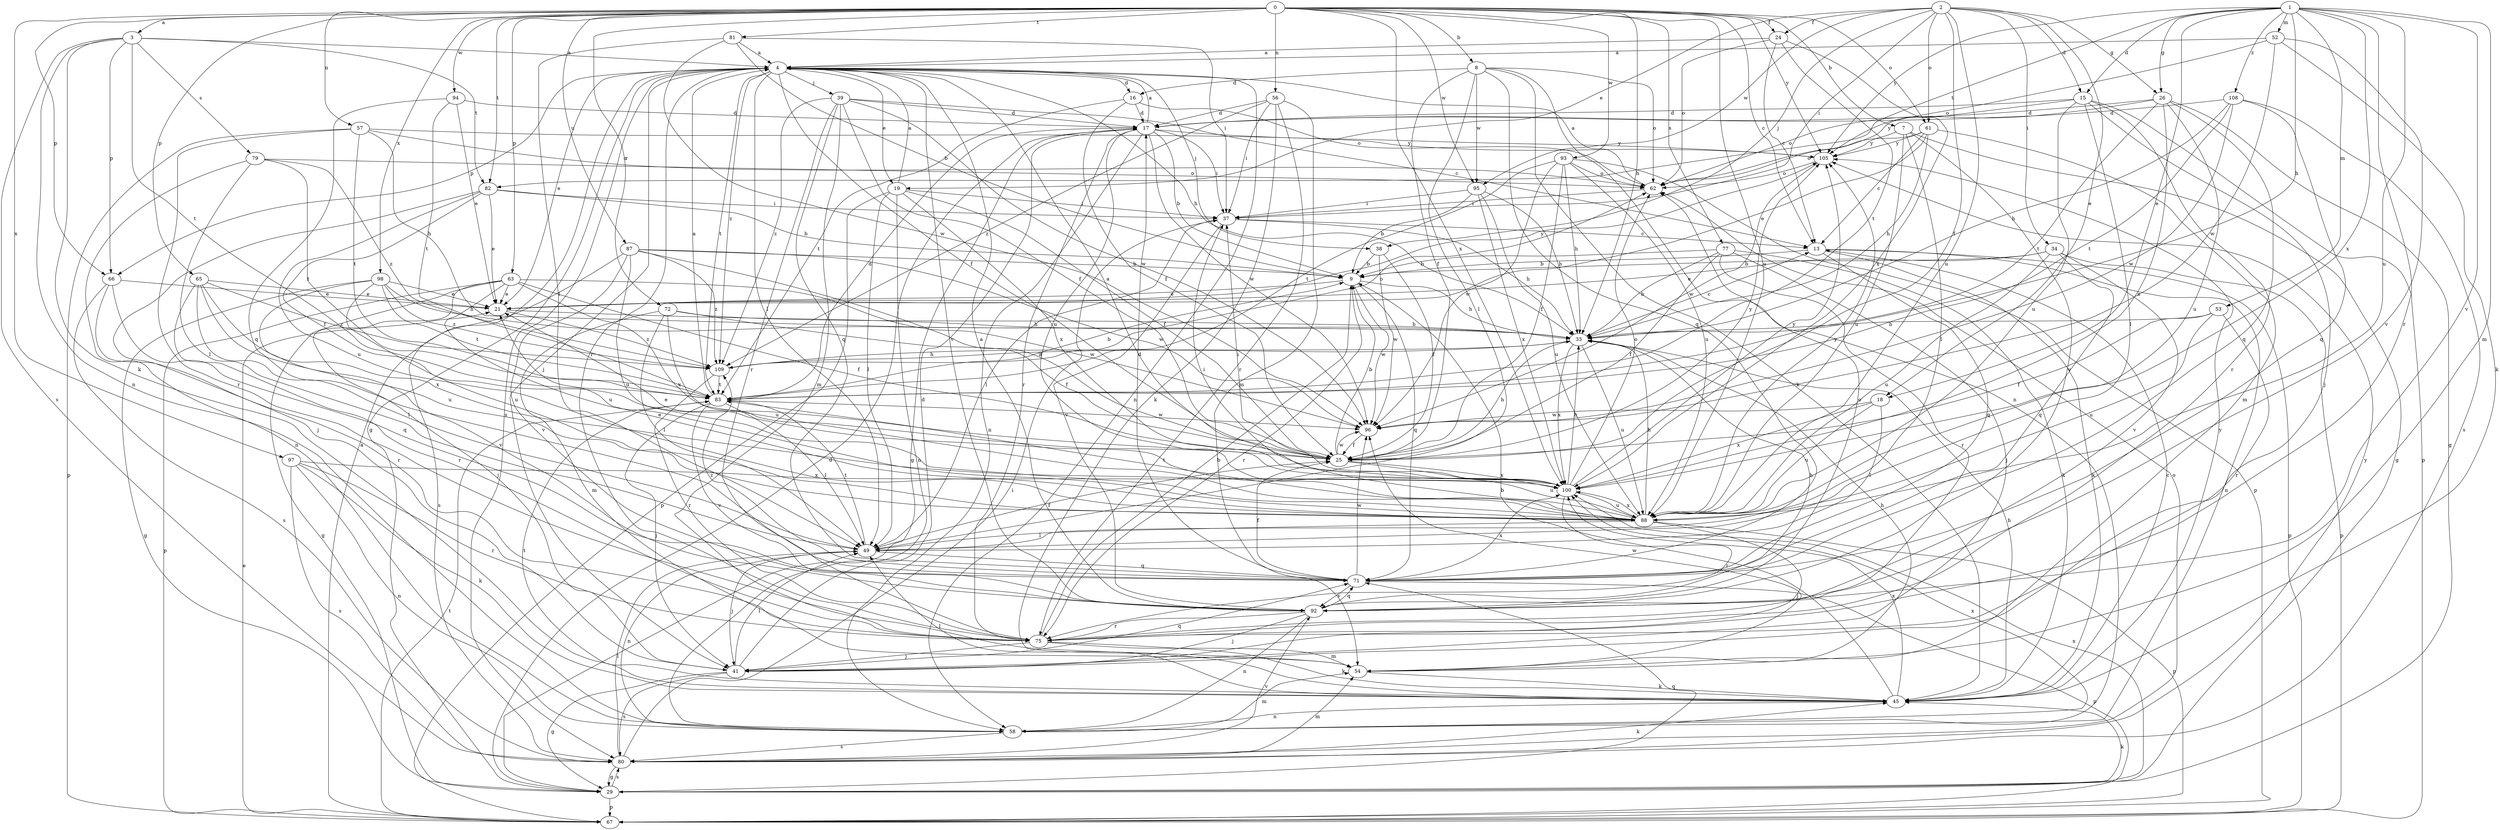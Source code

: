 strict digraph  {
0;
1;
2;
3;
4;
7;
8;
9;
13;
15;
16;
17;
18;
19;
21;
24;
25;
26;
29;
33;
34;
37;
38;
39;
41;
45;
49;
52;
53;
54;
56;
57;
58;
61;
62;
63;
65;
66;
67;
71;
72;
75;
77;
79;
80;
81;
82;
83;
87;
88;
92;
93;
94;
95;
96;
97;
98;
100;
105;
108;
109;
0 -> 3  [label=a];
0 -> 7  [label=b];
0 -> 8  [label=b];
0 -> 13  [label=c];
0 -> 24  [label=f];
0 -> 33  [label=h];
0 -> 56  [label=n];
0 -> 57  [label=n];
0 -> 61  [label=o];
0 -> 63  [label=p];
0 -> 65  [label=p];
0 -> 66  [label=p];
0 -> 72  [label=r];
0 -> 77  [label=s];
0 -> 81  [label=t];
0 -> 82  [label=t];
0 -> 87  [label=u];
0 -> 88  [label=u];
0 -> 93  [label=w];
0 -> 94  [label=w];
0 -> 95  [label=w];
0 -> 97  [label=x];
0 -> 98  [label=x];
0 -> 100  [label=x];
0 -> 105  [label=y];
1 -> 15  [label=d];
1 -> 18  [label=e];
1 -> 26  [label=g];
1 -> 33  [label=h];
1 -> 52  [label=m];
1 -> 53  [label=m];
1 -> 54  [label=m];
1 -> 75  [label=r];
1 -> 82  [label=t];
1 -> 88  [label=u];
1 -> 92  [label=v];
1 -> 100  [label=x];
1 -> 105  [label=y];
1 -> 108  [label=z];
2 -> 15  [label=d];
2 -> 18  [label=e];
2 -> 19  [label=e];
2 -> 24  [label=f];
2 -> 25  [label=f];
2 -> 26  [label=g];
2 -> 34  [label=i];
2 -> 37  [label=i];
2 -> 38  [label=j];
2 -> 61  [label=o];
2 -> 88  [label=u];
2 -> 95  [label=w];
3 -> 4  [label=a];
3 -> 45  [label=k];
3 -> 58  [label=n];
3 -> 66  [label=p];
3 -> 79  [label=s];
3 -> 80  [label=s];
3 -> 82  [label=t];
3 -> 83  [label=t];
4 -> 16  [label=d];
4 -> 19  [label=e];
4 -> 21  [label=e];
4 -> 25  [label=f];
4 -> 29  [label=g];
4 -> 33  [label=h];
4 -> 38  [label=j];
4 -> 39  [label=j];
4 -> 41  [label=j];
4 -> 49  [label=l];
4 -> 58  [label=n];
4 -> 66  [label=p];
4 -> 75  [label=r];
4 -> 80  [label=s];
4 -> 83  [label=t];
4 -> 92  [label=v];
4 -> 109  [label=z];
7 -> 29  [label=g];
7 -> 49  [label=l];
7 -> 88  [label=u];
7 -> 92  [label=v];
7 -> 105  [label=y];
8 -> 16  [label=d];
8 -> 25  [label=f];
8 -> 45  [label=k];
8 -> 49  [label=l];
8 -> 58  [label=n];
8 -> 62  [label=o];
8 -> 71  [label=q];
8 -> 95  [label=w];
9 -> 21  [label=e];
9 -> 33  [label=h];
9 -> 71  [label=q];
9 -> 75  [label=r];
9 -> 96  [label=w];
13 -> 9  [label=b];
13 -> 45  [label=k];
13 -> 58  [label=n];
13 -> 67  [label=p];
13 -> 71  [label=q];
15 -> 17  [label=d];
15 -> 41  [label=j];
15 -> 49  [label=l];
15 -> 67  [label=p];
15 -> 75  [label=r];
15 -> 88  [label=u];
15 -> 105  [label=y];
16 -> 17  [label=d];
16 -> 25  [label=f];
16 -> 62  [label=o];
16 -> 83  [label=t];
17 -> 4  [label=a];
17 -> 9  [label=b];
17 -> 29  [label=g];
17 -> 37  [label=i];
17 -> 58  [label=n];
17 -> 75  [label=r];
17 -> 88  [label=u];
17 -> 96  [label=w];
17 -> 105  [label=y];
18 -> 49  [label=l];
18 -> 88  [label=u];
18 -> 96  [label=w];
18 -> 100  [label=x];
19 -> 4  [label=a];
19 -> 25  [label=f];
19 -> 37  [label=i];
19 -> 49  [label=l];
19 -> 58  [label=n];
19 -> 67  [label=p];
19 -> 100  [label=x];
21 -> 33  [label=h];
21 -> 105  [label=y];
21 -> 109  [label=z];
24 -> 4  [label=a];
24 -> 13  [label=c];
24 -> 62  [label=o];
24 -> 83  [label=t];
24 -> 100  [label=x];
25 -> 9  [label=b];
25 -> 33  [label=h];
25 -> 88  [label=u];
25 -> 96  [label=w];
25 -> 100  [label=x];
25 -> 105  [label=y];
26 -> 17  [label=d];
26 -> 29  [label=g];
26 -> 62  [label=o];
26 -> 71  [label=q];
26 -> 83  [label=t];
26 -> 88  [label=u];
26 -> 100  [label=x];
29 -> 17  [label=d];
29 -> 45  [label=k];
29 -> 67  [label=p];
29 -> 71  [label=q];
29 -> 80  [label=s];
29 -> 100  [label=x];
33 -> 13  [label=c];
33 -> 88  [label=u];
33 -> 100  [label=x];
33 -> 109  [label=z];
34 -> 9  [label=b];
34 -> 21  [label=e];
34 -> 67  [label=p];
34 -> 71  [label=q];
34 -> 88  [label=u];
34 -> 92  [label=v];
37 -> 13  [label=c];
37 -> 33  [label=h];
37 -> 49  [label=l];
37 -> 92  [label=v];
38 -> 9  [label=b];
38 -> 25  [label=f];
38 -> 96  [label=w];
39 -> 13  [label=c];
39 -> 17  [label=d];
39 -> 25  [label=f];
39 -> 54  [label=m];
39 -> 71  [label=q];
39 -> 75  [label=r];
39 -> 96  [label=w];
39 -> 109  [label=z];
41 -> 17  [label=d];
41 -> 29  [label=g];
41 -> 49  [label=l];
41 -> 71  [label=q];
41 -> 80  [label=s];
45 -> 9  [label=b];
45 -> 13  [label=c];
45 -> 33  [label=h];
45 -> 49  [label=l];
45 -> 58  [label=n];
45 -> 83  [label=t];
45 -> 100  [label=x];
45 -> 105  [label=y];
49 -> 25  [label=f];
49 -> 41  [label=j];
49 -> 58  [label=n];
49 -> 71  [label=q];
49 -> 83  [label=t];
52 -> 4  [label=a];
52 -> 45  [label=k];
52 -> 62  [label=o];
52 -> 92  [label=v];
52 -> 96  [label=w];
53 -> 25  [label=f];
53 -> 33  [label=h];
53 -> 75  [label=r];
53 -> 88  [label=u];
54 -> 33  [label=h];
54 -> 45  [label=k];
54 -> 96  [label=w];
56 -> 17  [label=d];
56 -> 37  [label=i];
56 -> 45  [label=k];
56 -> 54  [label=m];
56 -> 75  [label=r];
56 -> 109  [label=z];
57 -> 33  [label=h];
57 -> 62  [label=o];
57 -> 67  [label=p];
57 -> 75  [label=r];
57 -> 83  [label=t];
57 -> 105  [label=y];
58 -> 54  [label=m];
58 -> 80  [label=s];
58 -> 100  [label=x];
61 -> 13  [label=c];
61 -> 21  [label=e];
61 -> 33  [label=h];
61 -> 54  [label=m];
61 -> 62  [label=o];
61 -> 105  [label=y];
62 -> 4  [label=a];
62 -> 37  [label=i];
63 -> 21  [label=e];
63 -> 25  [label=f];
63 -> 29  [label=g];
63 -> 41  [label=j];
63 -> 67  [label=p];
63 -> 88  [label=u];
63 -> 96  [label=w];
63 -> 100  [label=x];
65 -> 21  [label=e];
65 -> 49  [label=l];
65 -> 75  [label=r];
65 -> 88  [label=u];
65 -> 100  [label=x];
65 -> 109  [label=z];
66 -> 21  [label=e];
66 -> 71  [label=q];
66 -> 75  [label=r];
66 -> 80  [label=s];
67 -> 4  [label=a];
67 -> 21  [label=e];
67 -> 83  [label=t];
71 -> 17  [label=d];
71 -> 25  [label=f];
71 -> 67  [label=p];
71 -> 92  [label=v];
71 -> 96  [label=w];
71 -> 100  [label=x];
71 -> 109  [label=z];
72 -> 25  [label=f];
72 -> 33  [label=h];
72 -> 49  [label=l];
72 -> 54  [label=m];
72 -> 88  [label=u];
75 -> 9  [label=b];
75 -> 41  [label=j];
75 -> 45  [label=k];
75 -> 54  [label=m];
77 -> 9  [label=b];
77 -> 25  [label=f];
77 -> 33  [label=h];
77 -> 41  [label=j];
77 -> 45  [label=k];
77 -> 75  [label=r];
79 -> 49  [label=l];
79 -> 58  [label=n];
79 -> 62  [label=o];
79 -> 83  [label=t];
79 -> 109  [label=z];
80 -> 29  [label=g];
80 -> 37  [label=i];
80 -> 45  [label=k];
80 -> 49  [label=l];
80 -> 54  [label=m];
80 -> 62  [label=o];
80 -> 92  [label=v];
80 -> 105  [label=y];
81 -> 4  [label=a];
81 -> 9  [label=b];
81 -> 37  [label=i];
81 -> 49  [label=l];
81 -> 96  [label=w];
82 -> 9  [label=b];
82 -> 21  [label=e];
82 -> 25  [label=f];
82 -> 37  [label=i];
82 -> 41  [label=j];
82 -> 88  [label=u];
83 -> 4  [label=a];
83 -> 9  [label=b];
83 -> 17  [label=d];
83 -> 41  [label=j];
83 -> 49  [label=l];
83 -> 92  [label=v];
83 -> 96  [label=w];
87 -> 9  [label=b];
87 -> 25  [label=f];
87 -> 80  [label=s];
87 -> 88  [label=u];
87 -> 92  [label=v];
87 -> 96  [label=w];
87 -> 109  [label=z];
88 -> 21  [label=e];
88 -> 33  [label=h];
88 -> 37  [label=i];
88 -> 41  [label=j];
88 -> 49  [label=l];
88 -> 67  [label=p];
88 -> 83  [label=t];
88 -> 100  [label=x];
88 -> 105  [label=y];
92 -> 4  [label=a];
92 -> 33  [label=h];
92 -> 41  [label=j];
92 -> 58  [label=n];
92 -> 62  [label=o];
92 -> 71  [label=q];
92 -> 75  [label=r];
93 -> 25  [label=f];
93 -> 33  [label=h];
93 -> 62  [label=o];
93 -> 67  [label=p];
93 -> 83  [label=t];
93 -> 88  [label=u];
93 -> 96  [label=w];
94 -> 17  [label=d];
94 -> 21  [label=e];
94 -> 71  [label=q];
94 -> 83  [label=t];
95 -> 9  [label=b];
95 -> 33  [label=h];
95 -> 37  [label=i];
95 -> 88  [label=u];
95 -> 100  [label=x];
96 -> 25  [label=f];
97 -> 45  [label=k];
97 -> 58  [label=n];
97 -> 75  [label=r];
97 -> 80  [label=s];
97 -> 100  [label=x];
98 -> 21  [label=e];
98 -> 29  [label=g];
98 -> 33  [label=h];
98 -> 83  [label=t];
98 -> 88  [label=u];
98 -> 92  [label=v];
98 -> 109  [label=z];
100 -> 4  [label=a];
100 -> 21  [label=e];
100 -> 33  [label=h];
100 -> 37  [label=i];
100 -> 62  [label=o];
100 -> 75  [label=r];
100 -> 88  [label=u];
100 -> 105  [label=y];
105 -> 62  [label=o];
105 -> 96  [label=w];
108 -> 17  [label=d];
108 -> 33  [label=h];
108 -> 71  [label=q];
108 -> 80  [label=s];
108 -> 83  [label=t];
108 -> 96  [label=w];
109 -> 33  [label=h];
109 -> 62  [label=o];
109 -> 75  [label=r];
109 -> 83  [label=t];
}
